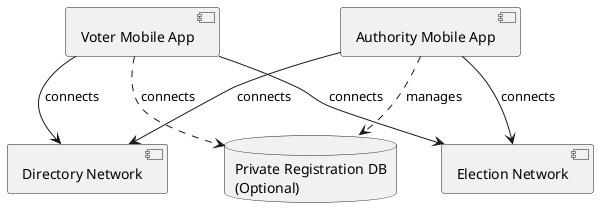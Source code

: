 @startuml

' Define components
component "Directory Network" as dir

component "Election Network" as election

component "Voter Mobile App" as voter
component "Authority Mobile App" as authority
database "Private Registration DB\n(Optional)" as privateDb

' Define relationships
voter --> dir : connects
voter --> election : connects
voter ..> privateDb : connects

authority --> dir : connects
authority --> election : connects
authority ..> privateDb : manages

@enduml
